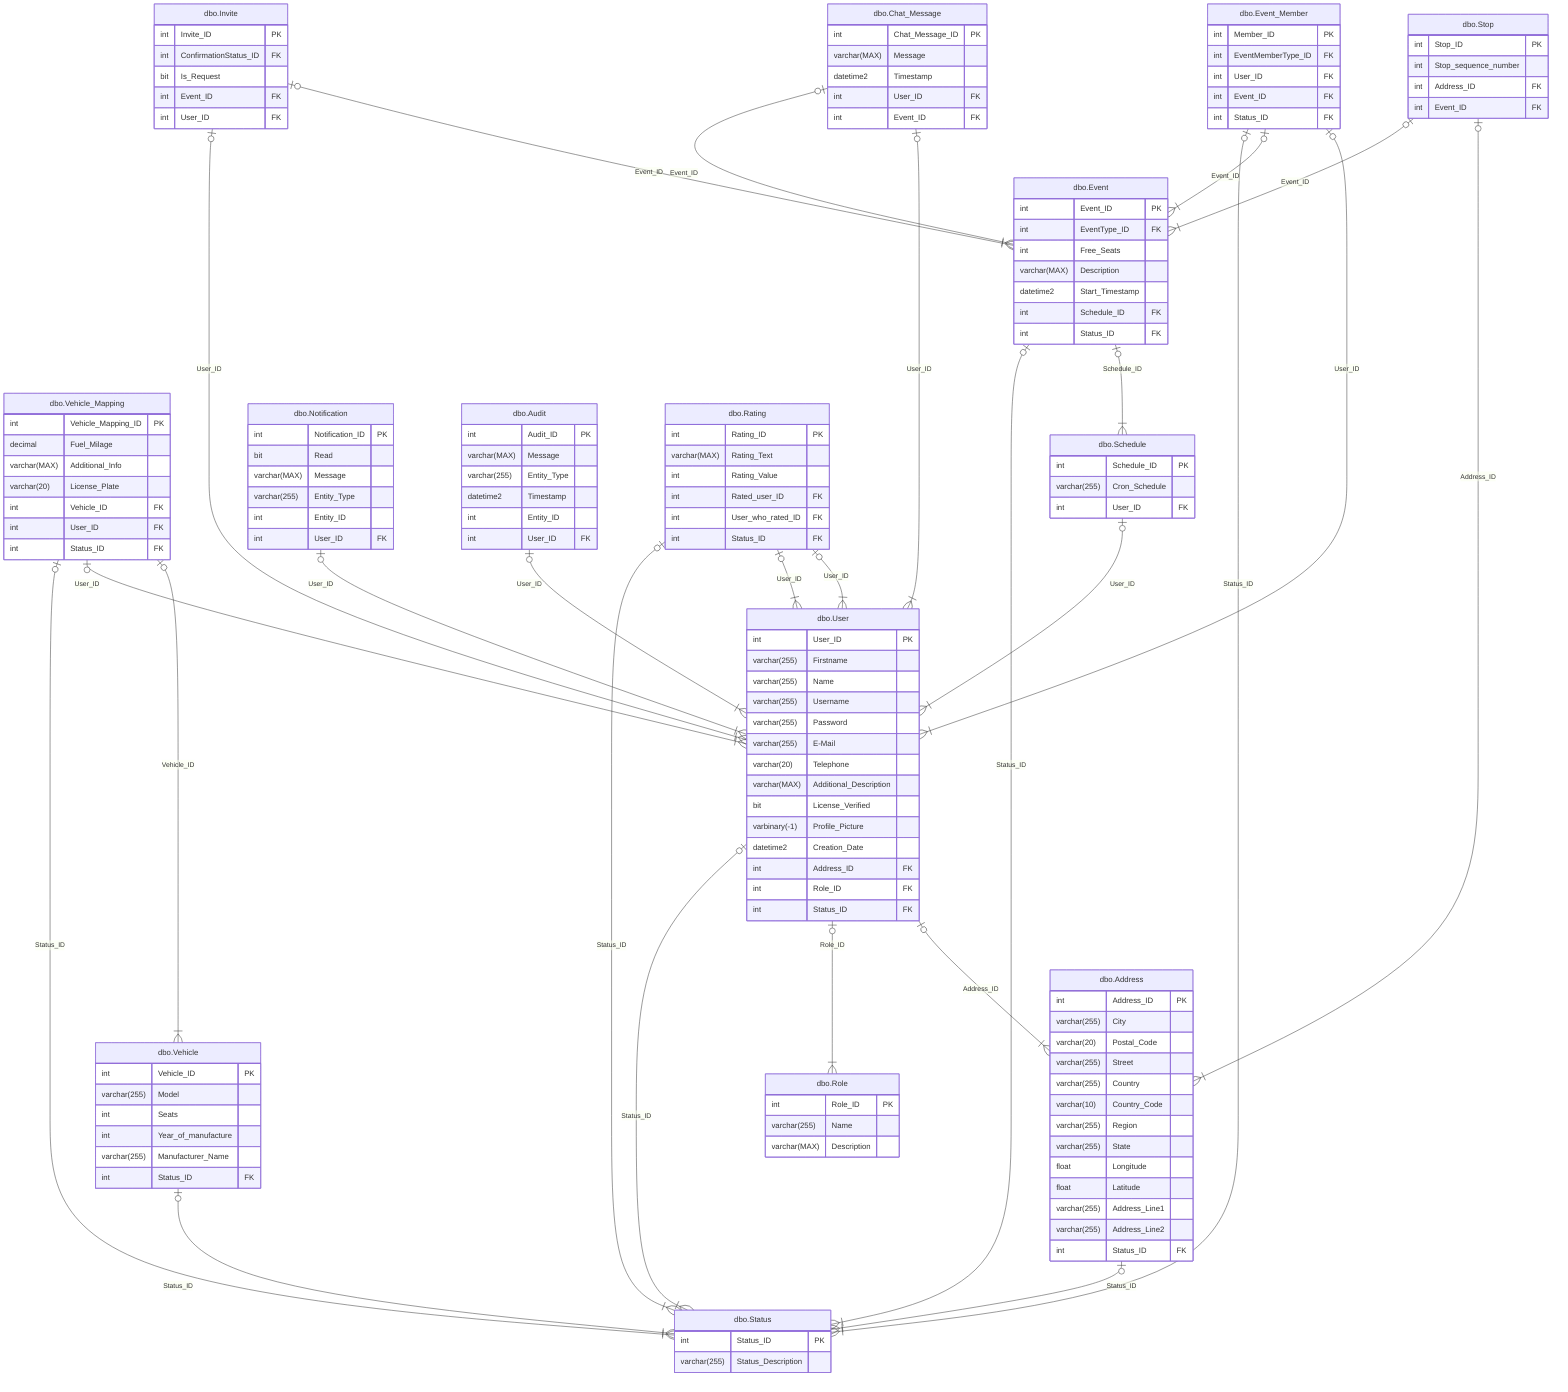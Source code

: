 erDiagram

"dbo.Status" {
    int Status_ID "PK"
          varchar(255) Status_Description ""
}

"dbo.Role" {
    int Role_ID "PK"
          varchar(255) Name ""
          varchar(MAX) Description ""
}

"dbo.Address" {
    int Address_ID "PK"
          varchar(255) City ""
          varchar(20) Postal_Code ""
          varchar(255) Street ""
          varchar(255) Country ""
          varchar(10) Country_Code ""
          varchar(255) Region ""
          varchar(255) State ""
          float Longitude ""
          float Latitude ""
          varchar(255) Address_Line1 ""
          varchar(255) Address_Line2 ""
          int Status_ID "FK"
}

"dbo.User" {
    int User_ID "PK"
          varchar(255) Firstname ""
          varchar(255) Name ""
          varchar(255) Username ""
          varchar(255) Password ""
          varchar(255) E-Mail ""
          varchar(20) Telephone ""
          varchar(MAX) Additional_Description ""
          bit License_Verified ""
          varbinary(-1) Profile_Picture ""
          datetime2 Creation_Date ""
          int Address_ID "FK"
          int Role_ID "FK"
          int Status_ID "FK"

}
"dbo.Vehicle" {
    int Vehicle_ID "PK"
          varchar(255) Model ""
          int Seats ""
          int Year_of_manufacture ""
          varchar(255) Manufacturer_Name ""
          int Status_ID "FK"
}

"dbo.Vehicle_Mapping" {
    int Vehicle_Mapping_ID "PK"
          decimal Fuel_Milage ""
          varchar(MAX) Additional_Info ""
          varchar(20) License_Plate ""
          int Vehicle_ID "FK"
          int User_ID "FK"
          int Status_ID "FK"
}

"dbo.Schedule" {
    int Schedule_ID "PK"
          varchar(255) Cron_Schedule ""
          int User_ID "FK"
}

"dbo.Event" {
    int Event_ID "PK"
          int EventType_ID "FK"
          int Free_Seats ""
          varchar(MAX) Description ""
          datetime2 Start_Timestamp ""
          int Schedule_ID "FK"
          int Status_ID "FK"
}

"dbo.Event_Member" {
    int Member_ID "PK"
          int EventMemberType_ID "FK"
          int User_ID "FK"
          int Event_ID "FK"
          int Status_ID "FK"
}

"dbo.Chat_Message" {
    int Chat_Message_ID "PK"
          varchar(MAX) Message ""
          datetime2 Timestamp ""
          int User_ID "FK"
          int Event_ID "FK"
}

"dbo.Invite" {
    int Invite_ID "PK"
          int ConfirmationStatus_ID "FK"
          bit Is_Request ""
          int Event_ID "FK"
          int User_ID "FK"
}

"dbo.Notification" {
    int Notification_ID "PK"
          bit Read ""
          varchar(MAX) Message ""
          varchar(255) Entity_Type ""
          int Entity_ID ""
          int User_ID "FK"
}

"dbo.Stop" {
    int Stop_ID "PK"
          int Stop_sequence_number ""
          int Address_ID "FK"
          int Event_ID "FK"
}

"dbo.Audit" {
    int Audit_ID "PK"
          varchar(MAX) Message ""
          varchar(255) Entity_Type ""
          datetime2 Timestamp ""
          int Entity_ID ""
          int User_ID "FK"
}

"dbo.Rating" {
    int Rating_ID "PK"
          varchar(MAX) Rating_Text ""
          int Rating_Value ""
          int Rated_user_ID "FK"
          int User_who_rated_ID "FK"
          int Status_ID "FK"
}

"dbo.Address" |o--|{ "dbo.Status": "Status_ID"
"dbo.User" |o--|{ "dbo.Address": "Address_ID"
"dbo.User" |o--|{ "dbo.Role": "Role_ID"
"dbo.User" |o--|{ "dbo.Status": "Status_ID"
"dbo.Vehicle" |o--|{ "dbo.Status": "Status_ID"
"dbo.Vehicle_Mapping" |o--|{ "dbo.Vehicle": "Vehicle_ID"
"dbo.Vehicle_Mapping" |o--|{ "dbo.User": "User_ID"
"dbo.Vehicle_Mapping" |o--|{ "dbo.Status": "Status_ID"
"dbo.Schedule" |o--|{ "dbo.User": "User_ID"
"dbo.Event" |o--|{ "dbo.Schedule": "Schedule_ID"
"dbo.Event" |o--|{ "dbo.Status": "Status_ID"
"dbo.Event_Member" |o--|{ "dbo.User": "User_ID"
"dbo.Event_Member" |o--|{ "dbo.Event": "Event_ID"
"dbo.Event_Member" |o--|{ "dbo.Status": "Status_ID"
"dbo.Chat_Message" |o--|{ "dbo.User": "User_ID"
"dbo.Chat_Message" |o--|{ "dbo.Event": "Event_ID"
"dbo.Invite" |o--|{ "dbo.Event": "Event_ID"
"dbo.Invite" |o--|{ "dbo.User": "User_ID"
"dbo.Notification" |o--|{ "dbo.User": "User_ID"
"dbo.Stop" |o--|{ "dbo.Address": "Address_ID"
"dbo.Stop" |o--|{ "dbo.Event": "Event_ID"
"dbo.Audit" |o--|{ "dbo.User": "User_ID"
"dbo.Rating" |o--|{ "dbo.User": "User_ID"
"dbo.Rating" |o--|{ "dbo.User": "User_ID"
"dbo.Rating" |o--|{ "dbo.Status": "Status_ID"
